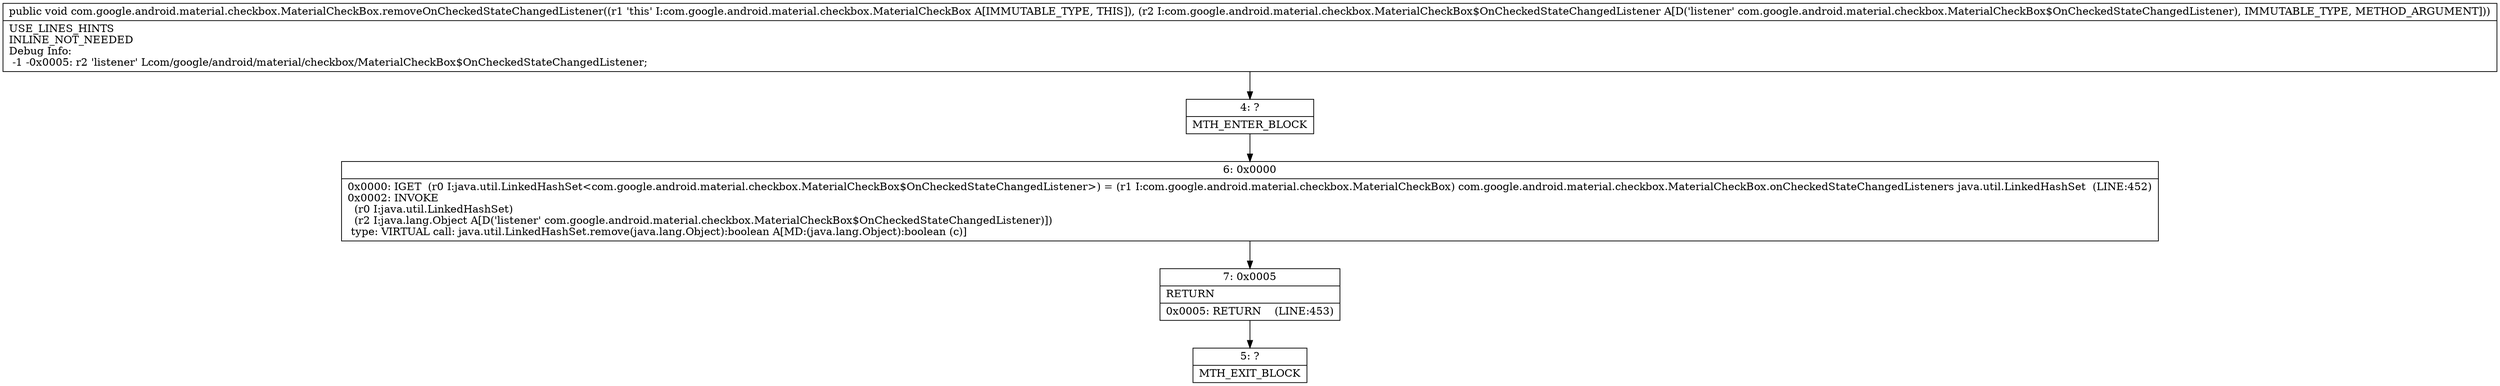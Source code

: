 digraph "CFG forcom.google.android.material.checkbox.MaterialCheckBox.removeOnCheckedStateChangedListener(Lcom\/google\/android\/material\/checkbox\/MaterialCheckBox$OnCheckedStateChangedListener;)V" {
Node_4 [shape=record,label="{4\:\ ?|MTH_ENTER_BLOCK\l}"];
Node_6 [shape=record,label="{6\:\ 0x0000|0x0000: IGET  (r0 I:java.util.LinkedHashSet\<com.google.android.material.checkbox.MaterialCheckBox$OnCheckedStateChangedListener\>) = (r1 I:com.google.android.material.checkbox.MaterialCheckBox) com.google.android.material.checkbox.MaterialCheckBox.onCheckedStateChangedListeners java.util.LinkedHashSet  (LINE:452)\l0x0002: INVOKE  \l  (r0 I:java.util.LinkedHashSet)\l  (r2 I:java.lang.Object A[D('listener' com.google.android.material.checkbox.MaterialCheckBox$OnCheckedStateChangedListener)])\l type: VIRTUAL call: java.util.LinkedHashSet.remove(java.lang.Object):boolean A[MD:(java.lang.Object):boolean (c)]\l}"];
Node_7 [shape=record,label="{7\:\ 0x0005|RETURN\l|0x0005: RETURN    (LINE:453)\l}"];
Node_5 [shape=record,label="{5\:\ ?|MTH_EXIT_BLOCK\l}"];
MethodNode[shape=record,label="{public void com.google.android.material.checkbox.MaterialCheckBox.removeOnCheckedStateChangedListener((r1 'this' I:com.google.android.material.checkbox.MaterialCheckBox A[IMMUTABLE_TYPE, THIS]), (r2 I:com.google.android.material.checkbox.MaterialCheckBox$OnCheckedStateChangedListener A[D('listener' com.google.android.material.checkbox.MaterialCheckBox$OnCheckedStateChangedListener), IMMUTABLE_TYPE, METHOD_ARGUMENT]))  | USE_LINES_HINTS\lINLINE_NOT_NEEDED\lDebug Info:\l  \-1 \-0x0005: r2 'listener' Lcom\/google\/android\/material\/checkbox\/MaterialCheckBox$OnCheckedStateChangedListener;\l}"];
MethodNode -> Node_4;Node_4 -> Node_6;
Node_6 -> Node_7;
Node_7 -> Node_5;
}

